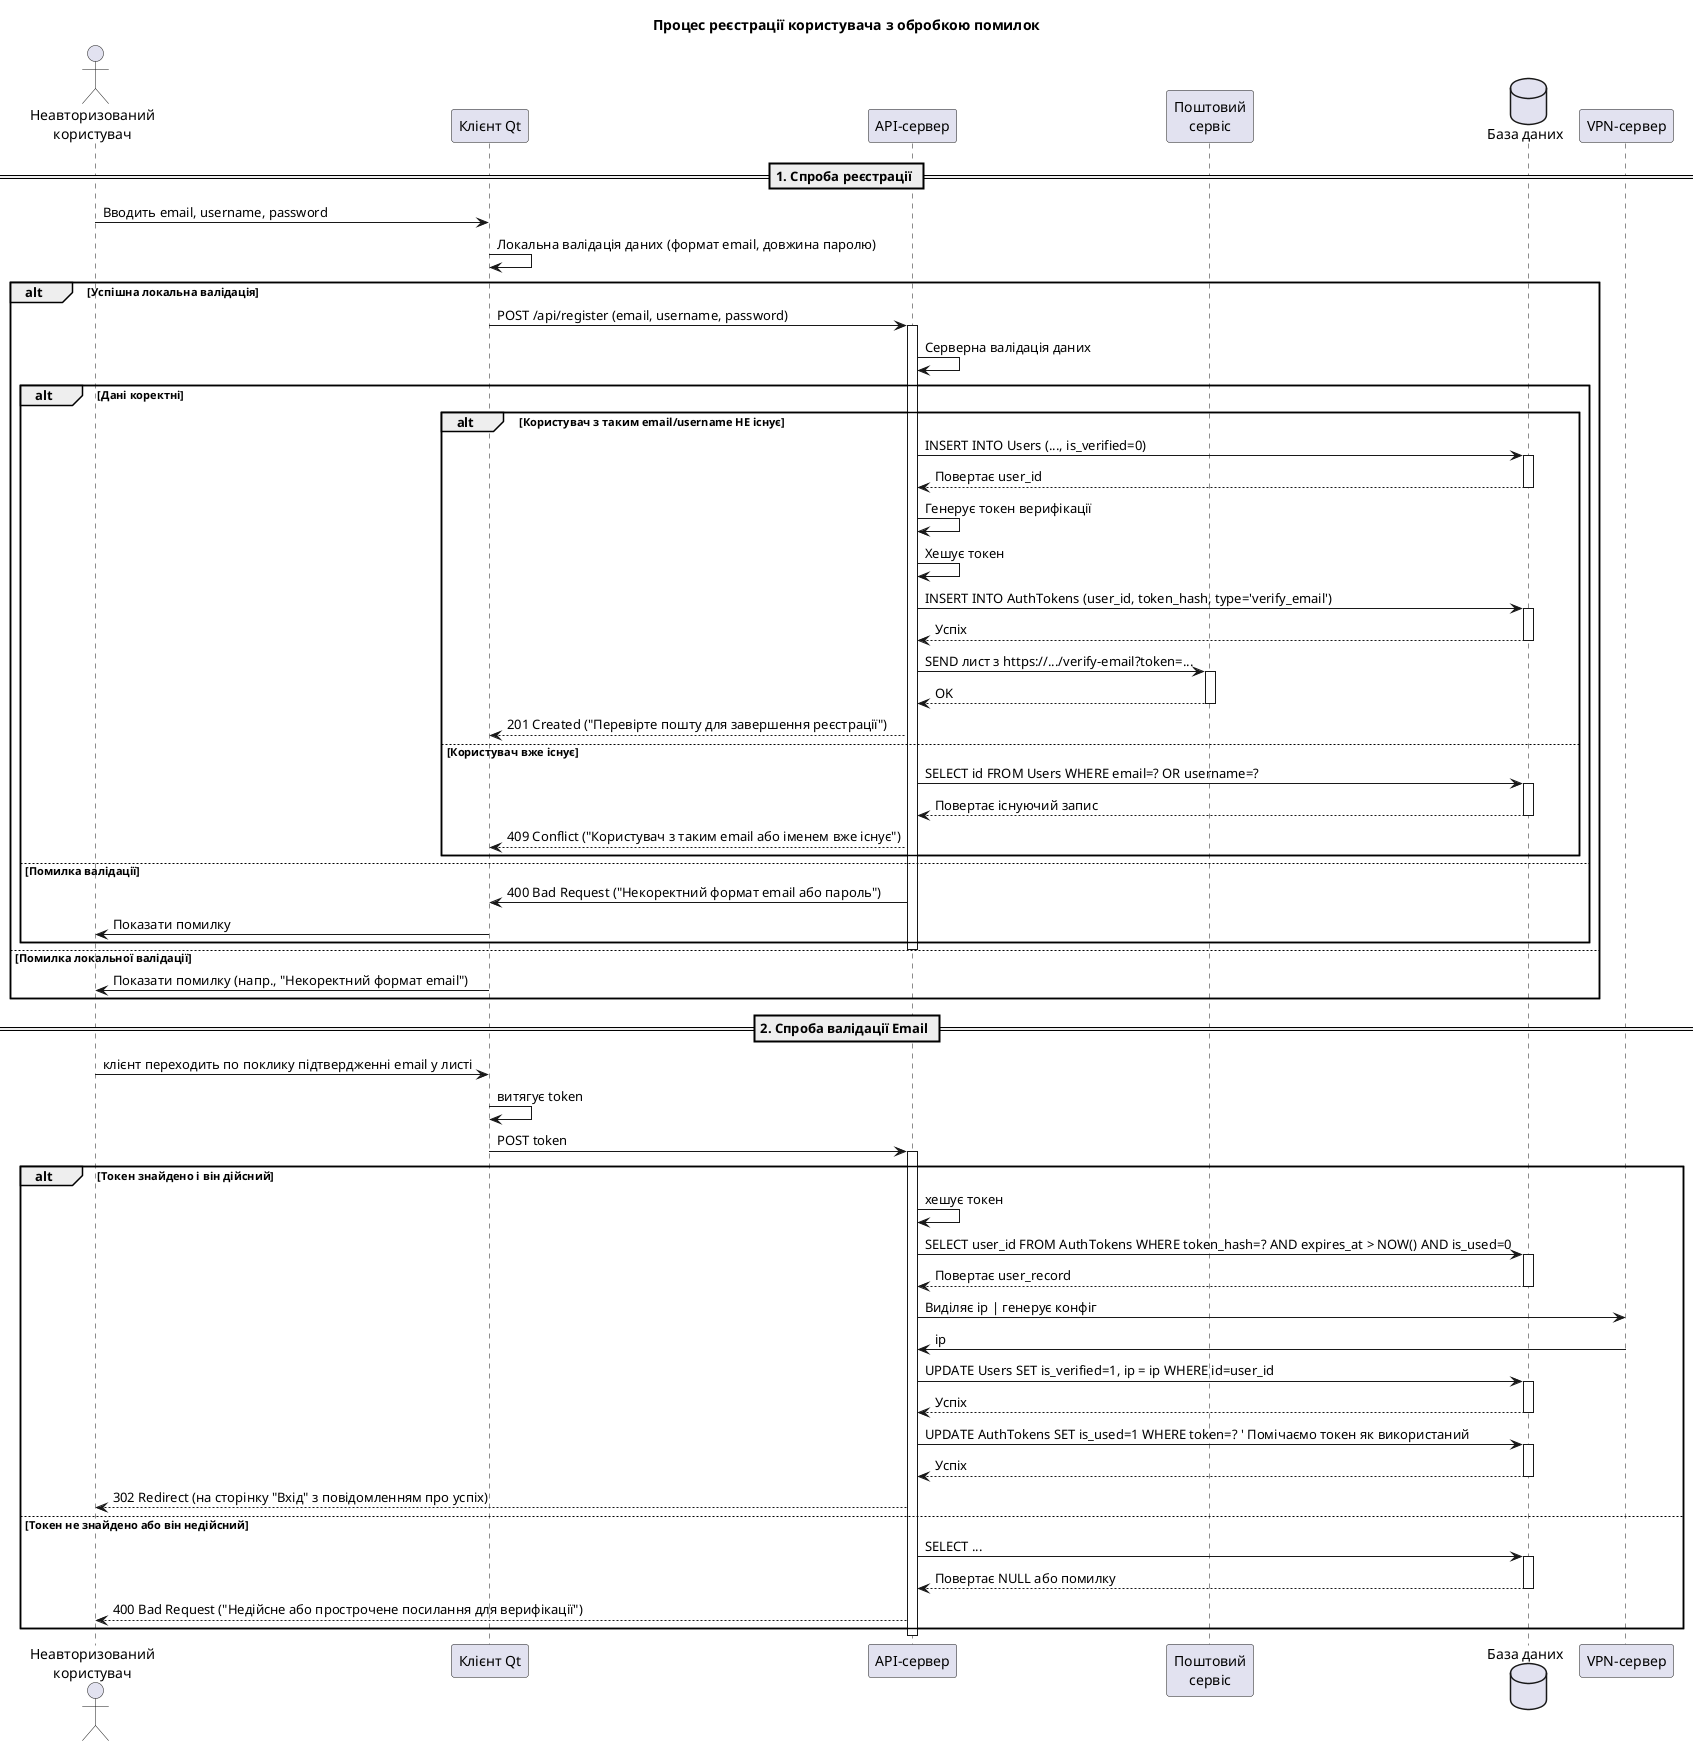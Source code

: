 @startuml "User Registration with Error Handling"

actor "Неавторизований\nкористувач" as guest
participant "Клієнт Qt" as client
participant "API-сервер" as api
participant "Поштовий\nсервіс" as smtp
database "База даних" as db
participant "VPN-сервер" as vpn

title "Процес реєстрації користувача з обробкою помилок"

== 1. Спроба реєстрації ==

guest -> client: Вводить email, username, password
client -> client: Локальна валідація даних (формат email, довжина паролю)

alt Успішна локальна валідація

    client -> api: POST /api/register (email, username, password)
    activate api
    api -> api: Серверна валідація даних
    alt Дані коректні
        ' Розгалуження на сервері: перевіряємо, чи існує такий користувач
        alt Користувач з таким email/username НЕ існує
            api -> db: INSERT INTO Users (..., is_verified=0)
            activate db
            db --> api: Повертає user_id
            deactivate db

            api -> api: Генерує токен верифікації
            api -> api: Хешує токен
            api -> db: INSERT INTO AuthTokens (user_id, token_hash, type='verify_email')
            activate db
            db --> api: Успіх
            deactivate db
            
            api -> smtp: SEND лист з https://.../verify-email?token=...
            activate smtp
            smtp --> api: OK
            deactivate smtp

            api --> client: 201 Created ("Перевірте пошту для завершення реєстрації")
        
        else Користувач вже існує
            api -> db: SELECT id FROM Users WHERE email=? OR username=?
            activate db
            db --> api: Повертає існуючий запис
            deactivate db
            
            ' Повертаємо помилку клієнту
            api --> client: 409 Conflict ("Користувач з таким email або іменем вже існує")
        end
    else Помилка валідації
        api -> client: 400 Bad Request ("Некоректний формат email або пароль")
        client -> guest: Показати помилку
    end
    deactivate api

else Помилка локальної валідації
    client -> guest: Показати помилку (напр., "Некоректний формат email")
end


== 2. Спроба валідації Email ==

guest -> client: клієнт переходить по поклику підтвердженні email у листі 
client -> client: витягує token
client -> api: POST token
activate api

' Розгалуження: перевіряємо токен
alt Токен знайдено і він дійсний
    api -> api: хешує токен
    api -> db: SELECT user_id FROM AuthTokens WHERE token_hash=? AND expires_at > NOW() AND is_used=0
    activate db
    db --> api: Повертає user_record
    deactivate db
    api -> vpn: Виділяє ip | генерує конфіг
    vpn -> api: ip
    api -> db: UPDATE Users SET is_verified=1, ip = ip WHERE id=user_id
    activate db
    db --> api: Успіх
    deactivate db
    
    api -> db: UPDATE AuthTokens SET is_used=1 WHERE token=? ' Помічаємо токен як використаний
    activate db
    db --> api: Успіх
    deactivate db

    ' Відповідаємо користувачу (в браузері)
    api --> guest: 302 Redirect (на сторінку "Вхід" з повідомленням про успіх)

else Токен не знайдено або він недійсний
    ' Тут можуть бути різні причини: токен не існує, прострочений, вже використаний
    api -> db: SELECT ...
    activate db
    db --> api: Повертає NULL або помилку
    deactivate db

    api --> guest: 400 Bad Request ("Недійсне або прострочене посилання для верифікації")
end

deactivate api

@enduml